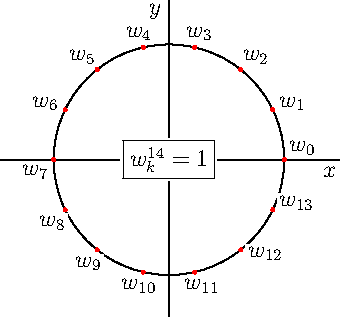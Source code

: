 import graph;
import geometry;
size(6cm,6cm);

draw(unitcircle);
void drawrootofunity(int n) {
  pair point = expi(2*pi/n);
  for (int i = 0; i < n; ++i) {
    draw(point^i,2bp+red);
    pair dir = point^i;
    if (dir.y < epsilon) {
      dir = unit(dir + I*dir.x);
    }
    label(format("$w_{%d}$",i), point^i, unit(dir), UnFill);
  }  
  axes("$x$","$y$");
  label(format("\fbox{$w_k^{%d} = 1$}",n),(0,0),UnFill);
}
drawrootofunity(14);

addMargins(5mm,5mm);
